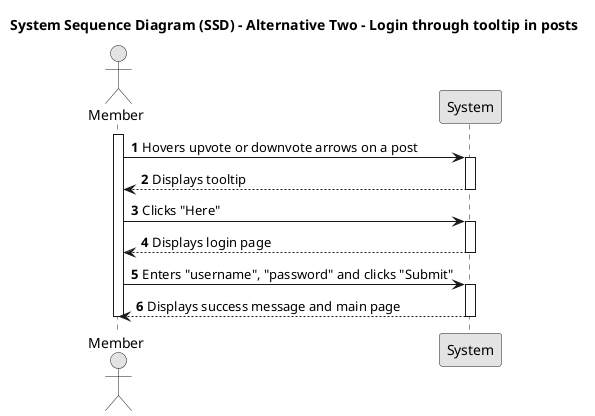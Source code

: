@startuml SSD2
skinparam monochrome true
skinparam packageStyle rectangle
skinparam shadowing false

title System Sequence Diagram (SSD) - Alternative Two - Login through tooltip in posts

autonumber

actor "Member" as Member
participant "System" as System

activate Member

    Member -> System: Hovers upvote or downvote arrows on a post
    activate System

        System --> Member: Displays tooltip
        deactivate System

    Member -> System: Clicks "Here"
    activate System

        System --> Member: Displays login page
        deactivate System

    Member -> System: Enters "username", "password" and clicks "Submit"
    activate System

        System --> Member: Displays success message and main page
        deactivate System

deactivate Member

@enduml